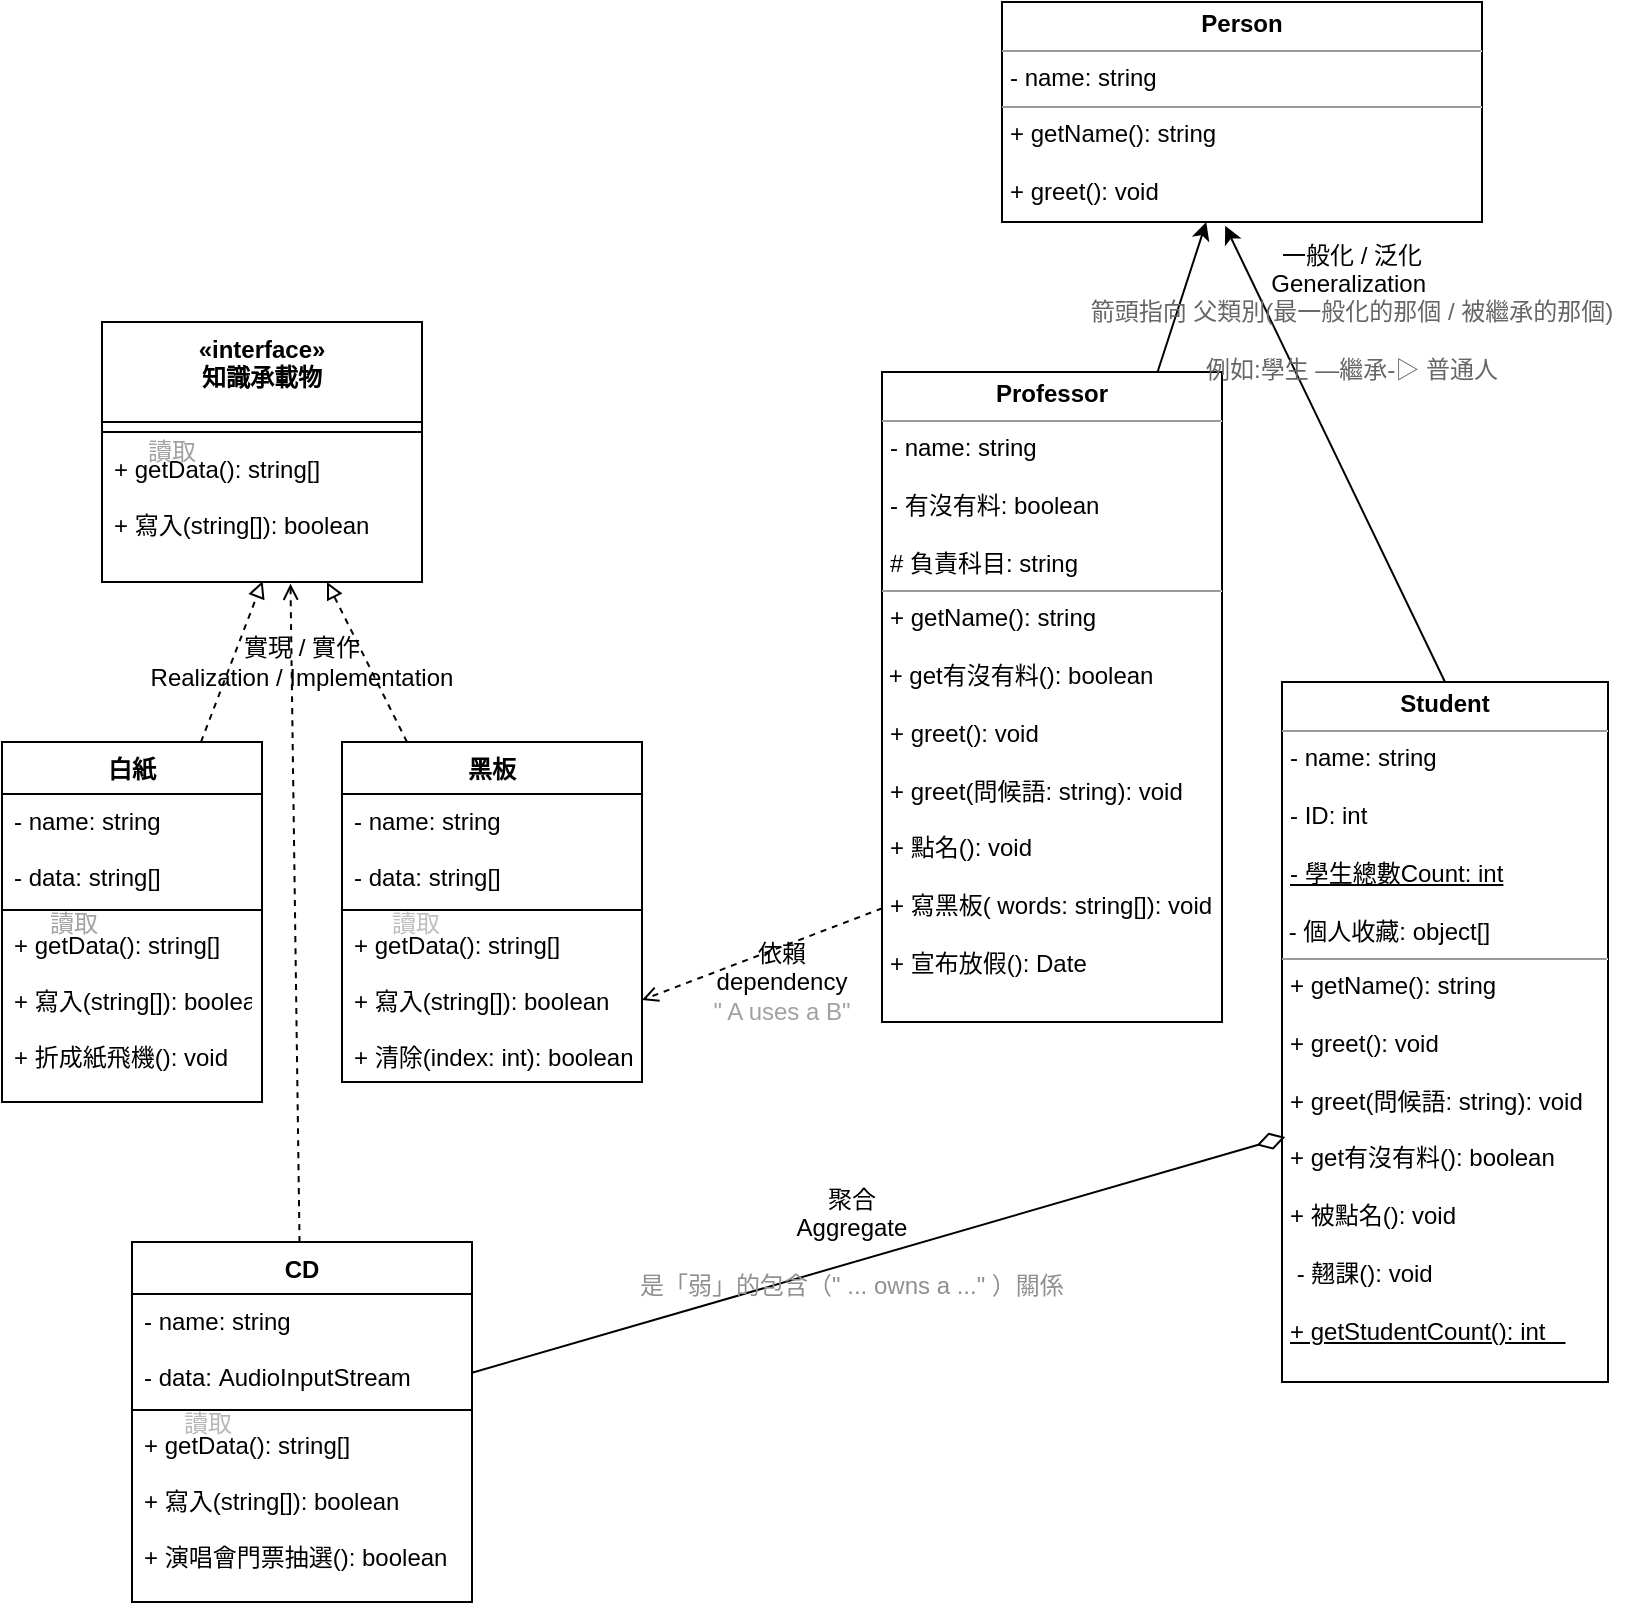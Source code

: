 <mxfile version="15.8.7" type="github">
  <diagram id="mhn2GZsr_PT5QV3XBlGk" name="Page-1">
    <mxGraphModel dx="1422" dy="752" grid="1" gridSize="10" guides="1" tooltips="1" connect="1" arrows="1" fold="1" page="1" pageScale="1" pageWidth="827" pageHeight="1169" math="0" shadow="0">
      <root>
        <mxCell id="0" />
        <mxCell id="1" parent="0" />
        <mxCell id="LX06uXPOczmbumngmtLN-41" value="&lt;p style=&quot;margin: 0px ; margin-top: 4px ; text-align: center&quot;&gt;&lt;b&gt;Person&lt;/b&gt;&lt;/p&gt;&lt;hr size=&quot;1&quot;&gt;&lt;p style=&quot;margin: 0px ; margin-left: 4px&quot;&gt;- name: string&lt;/p&gt;&lt;hr size=&quot;1&quot;&gt;&lt;p style=&quot;margin: 0px ; margin-left: 4px&quot;&gt;+ getName(): string&lt;/p&gt;&lt;p style=&quot;margin: 0px ; margin-left: 4px&quot;&gt;&lt;br&gt;&lt;/p&gt;&lt;p style=&quot;margin: 0px ; margin-left: 4px&quot;&gt;+ greet(): void&lt;/p&gt;&lt;p style=&quot;margin: 0px ; margin-left: 4px&quot;&gt;&lt;br&gt;&lt;/p&gt;" style="verticalAlign=top;align=left;overflow=fill;fontSize=12;fontFamily=Helvetica;html=1;" vertex="1" parent="1">
          <mxGeometry x="507" y="30" width="240" height="110" as="geometry" />
        </mxCell>
        <mxCell id="LX06uXPOczmbumngmtLN-42" style="edgeStyle=none;html=1;" edge="1" parent="1" source="LX06uXPOczmbumngmtLN-43" target="LX06uXPOczmbumngmtLN-41">
          <mxGeometry relative="1" as="geometry" />
        </mxCell>
        <mxCell id="LX06uXPOczmbumngmtLN-43" value="&lt;p style=&quot;margin: 0px ; margin-top: 4px ; text-align: center&quot;&gt;&lt;b&gt;Professor&lt;/b&gt;&lt;/p&gt;&lt;hr size=&quot;1&quot;&gt;&lt;p style=&quot;margin: 0px ; margin-left: 4px&quot;&gt;- name: string&lt;/p&gt;&lt;p style=&quot;margin: 0px ; margin-left: 4px&quot;&gt;&lt;br&gt;&lt;/p&gt;&lt;p style=&quot;margin: 0px ; margin-left: 4px&quot;&gt;- 有沒有料: boolean&lt;/p&gt;&lt;p style=&quot;margin: 0px ; margin-left: 4px&quot;&gt;&lt;br&gt;&lt;/p&gt;&lt;p style=&quot;margin: 0px ; margin-left: 4px&quot;&gt;# 負責科目: string&lt;/p&gt;&lt;hr size=&quot;1&quot;&gt;&lt;p style=&quot;margin: 0px 0px 0px 4px&quot;&gt;+ getName(): string&lt;/p&gt;&lt;div&gt;&lt;br&gt;&lt;/div&gt;&lt;div&gt;&amp;nbsp;+ get有沒有料(): boolean&lt;br&gt;&lt;/div&gt;&lt;div&gt;&lt;br&gt;&lt;/div&gt;&lt;p style=&quot;margin: 0px ; margin-left: 4px&quot;&gt;+ greet(): void&lt;/p&gt;&lt;p style=&quot;margin: 0px ; margin-left: 4px&quot;&gt;&lt;br&gt;&lt;/p&gt;&lt;p style=&quot;margin: 0px ; margin-left: 4px&quot;&gt;+ greet(問候語: string): void&lt;/p&gt;&lt;p style=&quot;margin: 0px ; margin-left: 4px&quot;&gt;&lt;br&gt;&lt;/p&gt;&lt;p style=&quot;margin: 0px ; margin-left: 4px&quot;&gt;+ 點名(): void&lt;/p&gt;&lt;p style=&quot;margin: 0px ; margin-left: 4px&quot;&gt;&lt;br&gt;&lt;/p&gt;&lt;p style=&quot;margin: 0px ; margin-left: 4px&quot;&gt;+ 寫黑板( words: string[]): void&lt;/p&gt;&lt;p style=&quot;margin: 0px ; margin-left: 4px&quot;&gt;&lt;br&gt;&lt;/p&gt;&lt;p style=&quot;margin: 0px ; margin-left: 4px&quot;&gt;+ 宣布放假():&amp;nbsp;&lt;span&gt;Date&amp;nbsp;&lt;/span&gt;&lt;/p&gt;" style="verticalAlign=top;align=left;overflow=fill;fontSize=12;fontFamily=Helvetica;html=1;" vertex="1" parent="1">
          <mxGeometry x="447" y="215" width="170" height="325" as="geometry" />
        </mxCell>
        <mxCell id="LX06uXPOczmbumngmtLN-44" style="edgeStyle=none;html=1;entryX=0.465;entryY=1.017;entryDx=0;entryDy=0;entryPerimeter=0;exitX=0.5;exitY=0;exitDx=0;exitDy=0;" edge="1" parent="1" source="LX06uXPOczmbumngmtLN-45" target="LX06uXPOczmbumngmtLN-41">
          <mxGeometry relative="1" as="geometry" />
        </mxCell>
        <mxCell id="LX06uXPOczmbumngmtLN-45" value="&lt;p style=&quot;margin: 0px ; margin-top: 4px ; text-align: center&quot;&gt;&lt;b&gt;Student&lt;/b&gt;&lt;/p&gt;&lt;hr size=&quot;1&quot;&gt;&lt;p style=&quot;margin: 0px ; margin-left: 4px&quot;&gt;- name: string&lt;/p&gt;&lt;p style=&quot;margin: 0px ; margin-left: 4px&quot;&gt;&lt;br&gt;&lt;/p&gt;&lt;p style=&quot;margin: 0px ; margin-left: 4px&quot;&gt;- ID: int&lt;/p&gt;&lt;p style=&quot;margin: 0px ; margin-left: 4px&quot;&gt;&lt;br&gt;&lt;/p&gt;&lt;p style=&quot;margin: 0px ; margin-left: 4px&quot;&gt;&lt;u&gt;- 學生總數Count: int&lt;/u&gt;&lt;/p&gt;&lt;br&gt;&amp;nbsp;- 個人收藏: object[]&lt;br&gt;&lt;hr size=&quot;1&quot;&gt;&lt;p style=&quot;margin: 0px 0px 0px 4px&quot;&gt;+ getName(): string&lt;/p&gt;&lt;div&gt;&lt;br&gt;&lt;/div&gt;&lt;p style=&quot;margin: 0px ; margin-left: 4px&quot;&gt;+ greet(): void&lt;/p&gt;&lt;p style=&quot;margin: 0px ; margin-left: 4px&quot;&gt;&lt;br&gt;&lt;/p&gt;&lt;p style=&quot;margin: 0px ; margin-left: 4px&quot;&gt;+ greet(問候語: string): void&lt;/p&gt;&lt;p style=&quot;margin: 0px ; margin-left: 4px&quot;&gt;&lt;br&gt;&lt;/p&gt;&lt;p style=&quot;margin: 0px ; margin-left: 4px&quot;&gt;+ get有沒有料(): boolean&lt;/p&gt;&lt;p style=&quot;margin: 0px ; margin-left: 4px&quot;&gt;&lt;br&gt;&lt;/p&gt;&lt;p style=&quot;margin: 0px ; margin-left: 4px&quot;&gt;+ 被點名(): void&lt;/p&gt;&lt;p style=&quot;margin: 0px ; margin-left: 4px&quot;&gt;&lt;br&gt;&lt;/p&gt;&lt;p style=&quot;margin: 0px ; margin-left: 4px&quot;&gt;&amp;nbsp;- 翹課(): void&lt;/p&gt;&lt;p style=&quot;margin: 0px ; margin-left: 4px&quot;&gt;&lt;u&gt;&lt;br&gt;&lt;/u&gt;&lt;/p&gt;&lt;p style=&quot;margin: 0px ; margin-left: 4px&quot;&gt;&lt;u&gt;+ getStudentCount(): int&amp;nbsp; &amp;nbsp;&lt;/u&gt;&lt;br&gt;&lt;/p&gt;&lt;p style=&quot;margin: 0px ; margin-left: 4px&quot;&gt;&lt;u&gt;&lt;br&gt;&lt;/u&gt;&lt;/p&gt;&lt;p style=&quot;margin: 0px ; margin-left: 4px&quot;&gt;&lt;u&gt;&lt;br&gt;&lt;/u&gt;&lt;/p&gt;" style="verticalAlign=top;align=left;overflow=fill;fontSize=12;fontFamily=Helvetica;html=1;" vertex="1" parent="1">
          <mxGeometry x="647" y="370" width="163" height="350" as="geometry" />
        </mxCell>
        <mxCell id="LX06uXPOczmbumngmtLN-46" value="«interface»&#xa;知識承載物" style="swimlane;fontStyle=1;align=center;verticalAlign=top;childLayout=stackLayout;horizontal=1;startSize=50;horizontalStack=0;resizeParent=1;resizeParentMax=0;resizeLast=0;collapsible=1;marginBottom=0;" vertex="1" parent="1">
          <mxGeometry x="57" y="190" width="160" height="130" as="geometry" />
        </mxCell>
        <mxCell id="LX06uXPOczmbumngmtLN-47" value="" style="line;strokeWidth=1;fillColor=none;align=left;verticalAlign=middle;spacingTop=-1;spacingLeft=3;spacingRight=3;rotatable=0;labelPosition=right;points=[];portConstraint=eastwest;" vertex="1" parent="LX06uXPOczmbumngmtLN-46">
          <mxGeometry y="50" width="160" height="10" as="geometry" />
        </mxCell>
        <mxCell id="LX06uXPOczmbumngmtLN-48" value="+ getData(): string[]&#xa;&#xa;+ 寫入(string[]): boolean&#xa;&#xa;&#xa;" style="text;strokeColor=none;fillColor=none;align=left;verticalAlign=top;spacingLeft=4;spacingRight=4;overflow=hidden;rotatable=0;points=[[0,0.5],[1,0.5]];portConstraint=eastwest;" vertex="1" parent="LX06uXPOczmbumngmtLN-46">
          <mxGeometry y="60" width="160" height="70" as="geometry" />
        </mxCell>
        <mxCell id="LX06uXPOczmbumngmtLN-49" style="edgeStyle=none;html=1;dashed=1;endArrow=block;endFill=0;" edge="1" parent="1" source="LX06uXPOczmbumngmtLN-50" target="LX06uXPOczmbumngmtLN-46">
          <mxGeometry relative="1" as="geometry" />
        </mxCell>
        <mxCell id="LX06uXPOczmbumngmtLN-50" value="黑板" style="swimlane;fontStyle=1;align=center;verticalAlign=top;childLayout=stackLayout;horizontal=1;startSize=26;horizontalStack=0;resizeParent=1;resizeParentMax=0;resizeLast=0;collapsible=1;marginBottom=0;" vertex="1" parent="1">
          <mxGeometry x="177" y="400" width="150" height="170" as="geometry" />
        </mxCell>
        <mxCell id="LX06uXPOczmbumngmtLN-51" value="- name: string&#xa;&#xa;- data: string[]" style="text;strokeColor=none;fillColor=none;align=left;verticalAlign=top;spacingLeft=4;spacingRight=4;overflow=hidden;rotatable=0;points=[[0,0.5],[1,0.5]];portConstraint=eastwest;" vertex="1" parent="LX06uXPOczmbumngmtLN-50">
          <mxGeometry y="26" width="150" height="54" as="geometry" />
        </mxCell>
        <mxCell id="LX06uXPOczmbumngmtLN-52" value="" style="line;strokeWidth=1;fillColor=none;align=left;verticalAlign=middle;spacingTop=-1;spacingLeft=3;spacingRight=3;rotatable=0;labelPosition=right;points=[];portConstraint=eastwest;" vertex="1" parent="LX06uXPOczmbumngmtLN-50">
          <mxGeometry y="80" width="150" height="8" as="geometry" />
        </mxCell>
        <mxCell id="LX06uXPOczmbumngmtLN-53" value="+ getData(): string[]&#xa;&#xa;+ 寫入(string[]): boolean&#xa;&#xa;+ 清除(index: int): boolean" style="text;strokeColor=none;fillColor=none;align=left;verticalAlign=top;spacingLeft=4;spacingRight=4;overflow=hidden;rotatable=0;points=[[0,0.5],[1,0.5]];portConstraint=eastwest;" vertex="1" parent="LX06uXPOczmbumngmtLN-50">
          <mxGeometry y="88" width="150" height="82" as="geometry" />
        </mxCell>
        <mxCell id="LX06uXPOczmbumngmtLN-54" style="edgeStyle=none;html=1;entryX=0.502;entryY=0.993;entryDx=0;entryDy=0;entryPerimeter=0;dashed=1;startArrow=none;startFill=0;endArrow=block;endFill=0;" edge="1" parent="1" source="LX06uXPOczmbumngmtLN-55" target="LX06uXPOczmbumngmtLN-48">
          <mxGeometry relative="1" as="geometry" />
        </mxCell>
        <mxCell id="LX06uXPOczmbumngmtLN-55" value="白紙" style="swimlane;fontStyle=1;align=center;verticalAlign=top;childLayout=stackLayout;horizontal=1;startSize=26;horizontalStack=0;resizeParent=1;resizeParentMax=0;resizeLast=0;collapsible=1;marginBottom=0;" vertex="1" parent="1">
          <mxGeometry x="7" y="400" width="130" height="180" as="geometry" />
        </mxCell>
        <mxCell id="LX06uXPOczmbumngmtLN-56" value="- name: string&#xa;&#xa;- data: string[]" style="text;strokeColor=none;fillColor=none;align=left;verticalAlign=top;spacingLeft=4;spacingRight=4;overflow=hidden;rotatable=0;points=[[0,0.5],[1,0.5]];portConstraint=eastwest;" vertex="1" parent="LX06uXPOczmbumngmtLN-55">
          <mxGeometry y="26" width="130" height="54" as="geometry" />
        </mxCell>
        <mxCell id="LX06uXPOczmbumngmtLN-57" value="" style="line;strokeWidth=1;fillColor=none;align=left;verticalAlign=middle;spacingTop=-1;spacingLeft=3;spacingRight=3;rotatable=0;labelPosition=right;points=[];portConstraint=eastwest;" vertex="1" parent="LX06uXPOczmbumngmtLN-55">
          <mxGeometry y="80" width="130" height="8" as="geometry" />
        </mxCell>
        <mxCell id="LX06uXPOczmbumngmtLN-58" value="+ getData(): string[]&#xa;&#xa;+ 寫入(string[]): boolean&#xa;&#xa;+ 折成紙飛機(): void" style="text;strokeColor=none;fillColor=none;align=left;verticalAlign=top;spacingLeft=4;spacingRight=4;overflow=hidden;rotatable=0;points=[[0,0.5],[1,0.5]];portConstraint=eastwest;" vertex="1" parent="LX06uXPOczmbumngmtLN-55">
          <mxGeometry y="88" width="130" height="92" as="geometry" />
        </mxCell>
        <mxCell id="LX06uXPOczmbumngmtLN-59" value="" style="endArrow=open;html=1;dashed=1;exitX=0.001;exitY=0.825;exitDx=0;exitDy=0;exitPerimeter=0;entryX=1;entryY=0.5;entryDx=0;entryDy=0;endFill=0;" edge="1" parent="1" source="LX06uXPOczmbumngmtLN-43" target="LX06uXPOczmbumngmtLN-53">
          <mxGeometry width="50" height="50" relative="1" as="geometry">
            <mxPoint x="437" y="280" as="sourcePoint" />
            <mxPoint x="337" y="370" as="targetPoint" />
            <Array as="points" />
          </mxGeometry>
        </mxCell>
        <mxCell id="LX06uXPOczmbumngmtLN-60" value="依賴&lt;br&gt;dependency&lt;br&gt;&lt;font color=&quot;#a1a1a1&quot;&gt;&quot; A uses a B&quot;&lt;/font&gt;" style="text;html=1;strokeColor=none;fillColor=none;align=center;verticalAlign=middle;whiteSpace=wrap;rounded=0;" vertex="1" parent="1">
          <mxGeometry x="327" y="515" width="140" height="10" as="geometry" />
        </mxCell>
        <mxCell id="LX06uXPOczmbumngmtLN-61" value="實現 / 實作&lt;br&gt;Realization / Implementation" style="text;html=1;strokeColor=none;fillColor=none;align=center;verticalAlign=middle;whiteSpace=wrap;rounded=0;" vertex="1" parent="1">
          <mxGeometry x="57" y="350" width="200" height="20" as="geometry" />
        </mxCell>
        <mxCell id="LX06uXPOczmbumngmtLN-62" style="edgeStyle=none;curved=1;html=1;entryX=0.589;entryY=1.012;entryDx=0;entryDy=0;entryPerimeter=0;dashed=1;startArrow=none;startFill=0;endArrow=open;endFill=0;" edge="1" parent="1" source="LX06uXPOczmbumngmtLN-64" target="LX06uXPOczmbumngmtLN-48">
          <mxGeometry relative="1" as="geometry" />
        </mxCell>
        <mxCell id="LX06uXPOczmbumngmtLN-63" style="edgeStyle=none;curved=1;html=1;startArrow=none;startFill=0;endArrow=diamondThin;endFill=0;endSize=12;startSize=9;entryX=0.01;entryY=0.65;entryDx=0;entryDy=0;entryPerimeter=0;" edge="1" parent="1" source="LX06uXPOczmbumngmtLN-64" target="LX06uXPOczmbumngmtLN-45">
          <mxGeometry relative="1" as="geometry">
            <mxPoint x="647" y="520" as="targetPoint" />
          </mxGeometry>
        </mxCell>
        <mxCell id="LX06uXPOczmbumngmtLN-64" value="CD" style="swimlane;fontStyle=1;align=center;verticalAlign=top;childLayout=stackLayout;horizontal=1;startSize=26;horizontalStack=0;resizeParent=1;resizeParentMax=0;resizeLast=0;collapsible=1;marginBottom=0;" vertex="1" parent="1">
          <mxGeometry x="72" y="650" width="170" height="180" as="geometry" />
        </mxCell>
        <mxCell id="LX06uXPOczmbumngmtLN-65" value="- name: string&#xa;&#xa;- data: AudioInputStream&#xa;" style="text;strokeColor=none;fillColor=none;align=left;verticalAlign=top;spacingLeft=4;spacingRight=4;overflow=hidden;rotatable=0;points=[[0,0.5],[1,0.5]];portConstraint=eastwest;" vertex="1" parent="LX06uXPOczmbumngmtLN-64">
          <mxGeometry y="26" width="170" height="54" as="geometry" />
        </mxCell>
        <mxCell id="LX06uXPOczmbumngmtLN-66" value="" style="line;strokeWidth=1;fillColor=none;align=left;verticalAlign=middle;spacingTop=-1;spacingLeft=3;spacingRight=3;rotatable=0;labelPosition=right;points=[];portConstraint=eastwest;" vertex="1" parent="LX06uXPOczmbumngmtLN-64">
          <mxGeometry y="80" width="170" height="8" as="geometry" />
        </mxCell>
        <mxCell id="LX06uXPOczmbumngmtLN-67" value="+ getData(): string[]&#xa;&#xa;+ 寫入(string[]): boolean&#xa;&#xa;+ 演唱會門票抽選(): boolean" style="text;strokeColor=none;fillColor=none;align=left;verticalAlign=top;spacingLeft=4;spacingRight=4;overflow=hidden;rotatable=0;points=[[0,0.5],[1,0.5]];portConstraint=eastwest;" vertex="1" parent="LX06uXPOczmbumngmtLN-64">
          <mxGeometry y="88" width="170" height="92" as="geometry" />
        </mxCell>
        <mxCell id="LX06uXPOczmbumngmtLN-68" value="聚合&lt;br&gt;Aggregate&lt;br&gt;&lt;br&gt;&lt;font color=&quot;#8f8f8f&quot;&gt;是「弱」的包含（&quot; ... owns a ...&quot; ）關係&lt;/font&gt;" style="text;html=1;strokeColor=none;fillColor=none;align=center;verticalAlign=middle;whiteSpace=wrap;rounded=0;" vertex="1" parent="1">
          <mxGeometry x="317" y="610" width="230" height="80" as="geometry" />
        </mxCell>
        <mxCell id="LX06uXPOczmbumngmtLN-69" value="一般化 / 泛化&lt;br&gt;Generalization&amp;nbsp;&lt;br&gt;&lt;font color=&quot;#666666&quot;&gt;箭頭指向 父類別(最一般化的那個 / 被繼承的那個)&lt;br&gt;&lt;br&gt;例如:學生 —繼承-▷&amp;nbsp;普通人&lt;/font&gt;" style="text;html=1;strokeColor=none;fillColor=none;align=center;verticalAlign=middle;whiteSpace=wrap;rounded=0;" vertex="1" parent="1">
          <mxGeometry x="537" y="160" width="290" height="50" as="geometry" />
        </mxCell>
        <mxCell id="LX06uXPOczmbumngmtLN-70" value="&lt;font&gt;讀取&lt;/font&gt;" style="text;html=1;strokeColor=none;fillColor=none;align=center;verticalAlign=middle;whiteSpace=wrap;rounded=0;fontColor=#A1A1A1;" vertex="1" parent="1">
          <mxGeometry x="72" y="245" width="40" height="20" as="geometry" />
        </mxCell>
        <mxCell id="LX06uXPOczmbumngmtLN-71" value="&lt;font&gt;讀取&lt;/font&gt;" style="text;html=1;strokeColor=none;fillColor=none;align=center;verticalAlign=middle;whiteSpace=wrap;rounded=0;fontColor=#A3A3A3;" vertex="1" parent="1">
          <mxGeometry x="23" y="481" width="40" height="20" as="geometry" />
        </mxCell>
        <mxCell id="LX06uXPOczmbumngmtLN-72" value="&lt;font&gt;讀取&lt;/font&gt;" style="text;html=1;strokeColor=none;fillColor=none;align=center;verticalAlign=middle;whiteSpace=wrap;rounded=0;fontColor=#BFBFBF;" vertex="1" parent="1">
          <mxGeometry x="194" y="481" width="40" height="20" as="geometry" />
        </mxCell>
        <mxCell id="LX06uXPOczmbumngmtLN-73" value="&lt;font&gt;讀取&lt;/font&gt;" style="text;html=1;strokeColor=none;fillColor=none;align=center;verticalAlign=middle;whiteSpace=wrap;rounded=0;fontColor=#B8B8B8;" vertex="1" parent="1">
          <mxGeometry x="90" y="731" width="40" height="20" as="geometry" />
        </mxCell>
      </root>
    </mxGraphModel>
  </diagram>
</mxfile>
